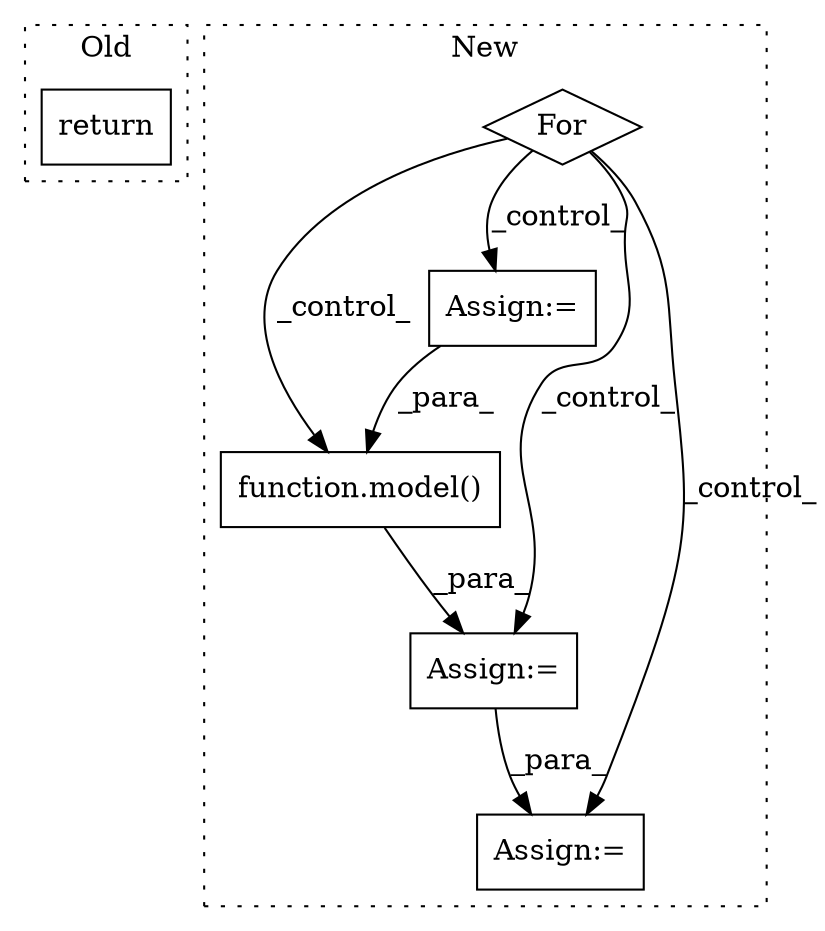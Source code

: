 digraph G {
subgraph cluster0 {
1 [label="return" a="93" s="4012" l="7" shape="box"];
label = "Old";
style="dotted";
}
subgraph cluster1 {
2 [label="function.model()" a="75" s="3193,3208" l="6,1" shape="box"];
3 [label="Assign:=" a="68" s="3190" l="3" shape="box"];
4 [label="Assign:=" a="68" s="3233" l="3" shape="box"];
5 [label="Assign:=" a="68" s="3052" l="3" shape="box"];
6 [label="For" a="107" s="2959,3001" l="4,42" shape="diamond"];
label = "New";
style="dotted";
}
2 -> 3 [label="_para_"];
3 -> 4 [label="_para_"];
5 -> 2 [label="_para_"];
6 -> 4 [label="_control_"];
6 -> 3 [label="_control_"];
6 -> 2 [label="_control_"];
6 -> 5 [label="_control_"];
}